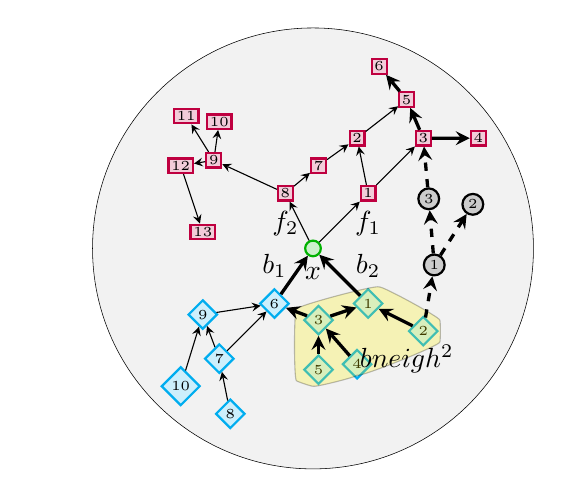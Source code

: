 \tikzstyle{bn}=[]
\tikzstyle{fndiff}=[]

\tikzstyle{fneigh}=[rectangle,draw=purple,fill=purple!20,thick,inner sep=1pt, font=\fontsize{2}{2}\selectfont]
\tikzstyle{bneigh}=[diamond,draw=cyan,fill=cyan!20,thick,inner sep=1pt, font=\fontsize{2}{2}\selectfont]
\tikzstyle{noneigh}=[circle,draw=black,fill=black!20,thick,inner sep=1pt, font=\fontsize{2}{2}\selectfont]

\tikzstyle{important}=[circle,draw=green!70!black,fill=green!70!black!20,thick,inner sep=2pt]
\tikzstyle{textstyle}=[font=\fontsize{6}{6}\selectfont]
\begin{tikzpicture}[>=stealth,looseness=.1,auto,scale=0.7])
	\draw [fill=black!5, very thin] (0, 0) ellipse (4 and 4);	
	
	\node (an) at (0,0) [important, label=below:{$x$}] {};
	
	\node (b1) at (1,-1) [bneigh, label=above:{$b_{2}$}] {1};
	\node (b2) at (2,-1.5) [bneigh] {2};
	\node (b3) at (0.1,-1.3) [bneigh] {3};
	\node (b4) at (0.8,-2.1) [bneigh] {4};
	\node (b5) at (0.1, -2.2) [bneigh] {5};
	\node (b6) at (-0.7,-1) [bneigh, label=above:{$b_{1}$}] {6};
	\node (b7) at (-1.7,-2) [bneigh] {7};
	\node (b8) at (-1.5,-3) [bneigh] {8};
	\node (b9) at (-2,-1.2) [bneigh] {9};
	\node (b10) at (-2.4,-2.5) [bneigh] {10};
	
	\draw [draw=black, fill=yellow, opacity=0.25, smooth, bend left=70] (1.2,-0.7) to (2.3,-1.3) to (2.3,-1.7) to (0.8,-2.3) to (0, -2.5) to (-0.3, -2.4) to (-0.3, -1.1) to (1.2, -0.7);
	
	\node at (1.7, -2) {$bneigh^{2}$};
	
	\draw [bn, very thick, ->] (b1) -- (an);
	\draw [bn, very thick, ->] (b3) -- (b1);
	\draw [bn, very thick, ->] (b2) -- (b1);
	\draw [bn, very thick, ->] (b4) -- (b3);
	\draw [bn, very thick, ->] (b5) -- (b3);
	\draw [very thick, ->] (b3) -- (b6);
	\draw [very thick, ->] (b6) -- (an);
	\draw [->] (b10) -- (b9);
	\draw [->] (b9) -- (b6);
	\draw [->] (b7) -- (b6);
	\draw [->] (b7) -- (b9);
	\draw [->] (b8) -- (b7);
	
	\node (f1) at (1,1) [fneigh, label=below:{$f_{1}$}] {1};
	\node (f2) at (0.8,2) [fneigh] {2};
	\node (f3) at (2,2) [fneigh] {3};
	\node (f4) at (3,2) [fneigh] {4};
	\node (f5) at (1.7, 2.7) [fneigh] {5};
	\node (f6) at (1.2,3.3) [fneigh] {6};
	\node (f7) at (0.1,1.5) [fneigh] {7};
	\node (f8) at (-0.5,1) [fneigh, label=below:{$f_{2}$}] {8};
	\node (f9) at (-1.8, 1.6) [fneigh] {9};
	\node (f10) at (-1.7,2.3) [fneigh] {10};
	\node (f11) at (-2.3,2.4) [fneigh] {11};
	\node (f12) at (-2.4,1.5) [fneigh] {12};
	\node (f13) at (-2,0.3) [fneigh] {13};
	
	\draw [fndiff, very thick, ->] (f3) -- (f4);
	\draw [fndiff, very thick, ->] (f3) -- (f5);
	\draw [fndiff, very thick, ->] (f5) -- (f6);
	\draw [->] (f1) -- (f3);
	\draw [->] (f2) -- (f5);
	\draw [->] (f1) -- (f2);
	\draw [->] (an) -- (f1);
	\draw [->] (an) -- (f8);
	\draw [->] (f8) -- (f7);
	\draw [->] (f7) -- (f2);
	\draw [->] (f8) -- (f9);
	\draw [->] (f9) -- (f10);
	\draw [->] (f9) -- (f11);
	\draw [->] (f9) -- (f12);
	\draw [->] (f12) -- (f13);
%	\draw [->] (f13) -- (an) node [midway, above] {$f_{3}$};
	
	\node (n1) at (2.2,-0.3) [noneigh] {1};
	\node (n2) at (2.9,0.8) [noneigh] {2};
	\node (n3) at (2.1,0.9) [noneigh] {3};
	
	\draw [very thick, dashed, ->] (b2) -- (n1);
	\draw [very thick, dashed, ->] (n1) -- (n2);
	\draw [very thick, dashed, ->] (n1) -- (n3);
	\draw [very thick, dashed, ->] (n3) -- (f3);
\end{tikzpicture}
